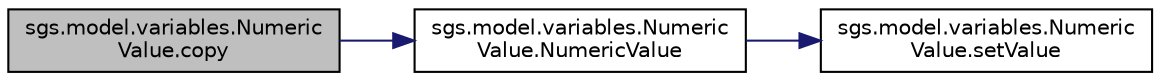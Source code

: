 digraph "sgs.model.variables.NumericValue.copy"
{
  edge [fontname="Helvetica",fontsize="10",labelfontname="Helvetica",labelfontsize="10"];
  node [fontname="Helvetica",fontsize="10",shape=record];
  rankdir="LR";
  Node1 [label="sgs.model.variables.Numeric\lValue.copy",height=0.2,width=0.4,color="black", fillcolor="grey75", style="filled" fontcolor="black"];
  Node1 -> Node2 [color="midnightblue",fontsize="10",style="solid"];
  Node2 [label="sgs.model.variables.Numeric\lValue.NumericValue",height=0.2,width=0.4,color="black", fillcolor="white", style="filled",URL="$classsgs_1_1model_1_1variables_1_1_numeric_value.html#a75b5e86e8fbfa8a073c0db6423657744"];
  Node2 -> Node3 [color="midnightblue",fontsize="10",style="solid"];
  Node3 [label="sgs.model.variables.Numeric\lValue.setValue",height=0.2,width=0.4,color="black", fillcolor="white", style="filled",URL="$classsgs_1_1model_1_1variables_1_1_numeric_value.html#a43bb45b608188594bbf7b64cb6477ed9"];
}

